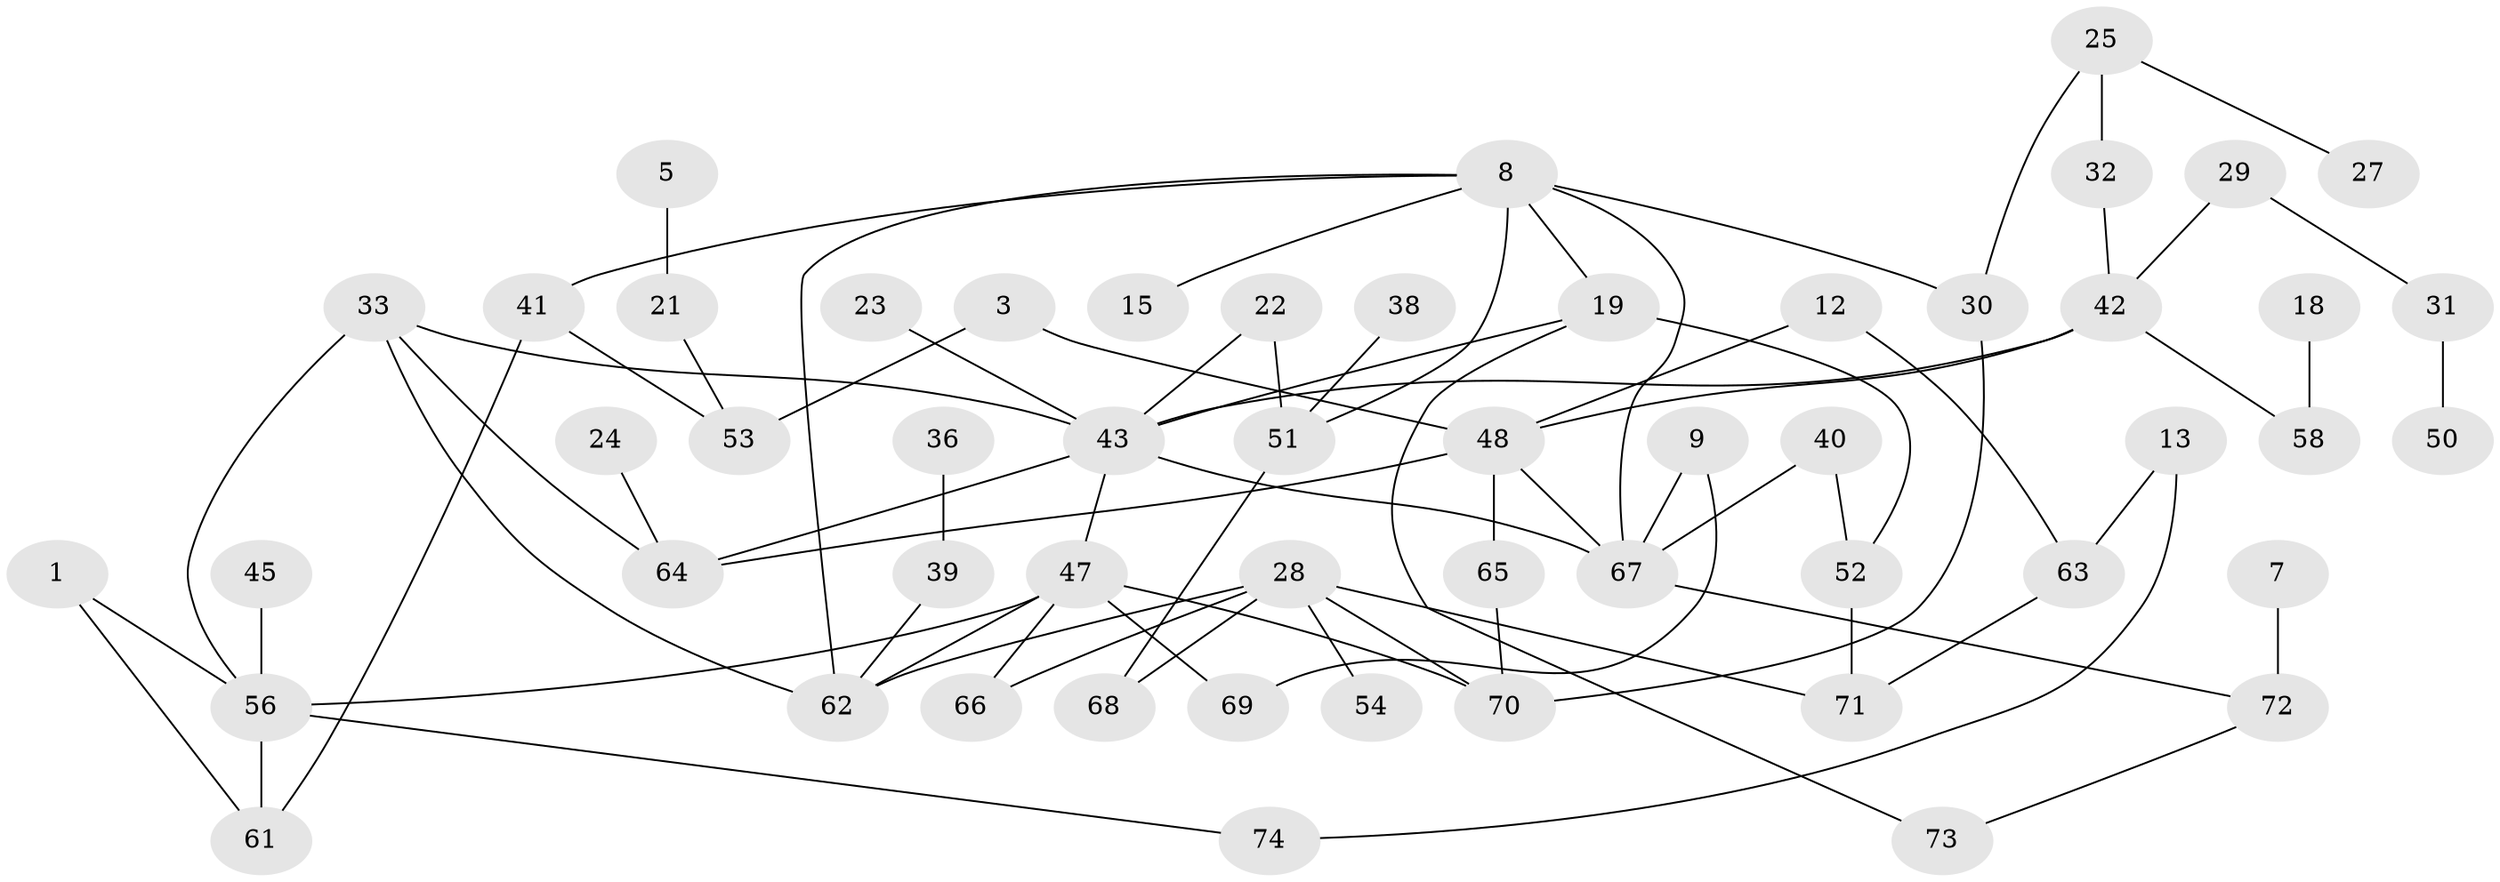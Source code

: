 // original degree distribution, {2: 0.3197278911564626, 0: 0.1292517006802721, 7: 0.013605442176870748, 5: 0.027210884353741496, 3: 0.1360544217687075, 1: 0.23129251700680273, 4: 0.1360544217687075, 6: 0.006802721088435374}
// Generated by graph-tools (version 1.1) at 2025/00/03/09/25 03:00:50]
// undirected, 54 vertices, 76 edges
graph export_dot {
graph [start="1"]
  node [color=gray90,style=filled];
  1;
  3;
  5;
  7;
  8;
  9;
  12;
  13;
  15;
  18;
  19;
  21;
  22;
  23;
  24;
  25;
  27;
  28;
  29;
  30;
  31;
  32;
  33;
  36;
  38;
  39;
  40;
  41;
  42;
  43;
  45;
  47;
  48;
  50;
  51;
  52;
  53;
  54;
  56;
  58;
  61;
  62;
  63;
  64;
  65;
  66;
  67;
  68;
  69;
  70;
  71;
  72;
  73;
  74;
  1 -- 56 [weight=1.0];
  1 -- 61 [weight=1.0];
  3 -- 48 [weight=1.0];
  3 -- 53 [weight=1.0];
  5 -- 21 [weight=1.0];
  7 -- 72 [weight=1.0];
  8 -- 15 [weight=1.0];
  8 -- 19 [weight=1.0];
  8 -- 30 [weight=1.0];
  8 -- 41 [weight=1.0];
  8 -- 51 [weight=1.0];
  8 -- 62 [weight=1.0];
  8 -- 67 [weight=1.0];
  9 -- 67 [weight=1.0];
  9 -- 69 [weight=1.0];
  12 -- 48 [weight=1.0];
  12 -- 63 [weight=1.0];
  13 -- 63 [weight=1.0];
  13 -- 74 [weight=1.0];
  18 -- 58 [weight=1.0];
  19 -- 43 [weight=1.0];
  19 -- 52 [weight=1.0];
  19 -- 73 [weight=1.0];
  21 -- 53 [weight=1.0];
  22 -- 43 [weight=1.0];
  22 -- 51 [weight=1.0];
  23 -- 43 [weight=1.0];
  24 -- 64 [weight=1.0];
  25 -- 27 [weight=1.0];
  25 -- 30 [weight=1.0];
  25 -- 32 [weight=1.0];
  28 -- 54 [weight=1.0];
  28 -- 62 [weight=1.0];
  28 -- 66 [weight=1.0];
  28 -- 68 [weight=1.0];
  28 -- 70 [weight=2.0];
  28 -- 71 [weight=1.0];
  29 -- 31 [weight=1.0];
  29 -- 42 [weight=1.0];
  30 -- 70 [weight=1.0];
  31 -- 50 [weight=1.0];
  32 -- 42 [weight=1.0];
  33 -- 43 [weight=1.0];
  33 -- 56 [weight=1.0];
  33 -- 62 [weight=1.0];
  33 -- 64 [weight=1.0];
  36 -- 39 [weight=1.0];
  38 -- 51 [weight=1.0];
  39 -- 62 [weight=1.0];
  40 -- 52 [weight=1.0];
  40 -- 67 [weight=1.0];
  41 -- 53 [weight=1.0];
  41 -- 61 [weight=1.0];
  42 -- 43 [weight=1.0];
  42 -- 48 [weight=1.0];
  42 -- 58 [weight=1.0];
  43 -- 47 [weight=1.0];
  43 -- 64 [weight=1.0];
  43 -- 67 [weight=1.0];
  45 -- 56 [weight=1.0];
  47 -- 56 [weight=1.0];
  47 -- 62 [weight=1.0];
  47 -- 66 [weight=1.0];
  47 -- 69 [weight=1.0];
  47 -- 70 [weight=1.0];
  48 -- 64 [weight=1.0];
  48 -- 65 [weight=1.0];
  48 -- 67 [weight=1.0];
  51 -- 68 [weight=1.0];
  52 -- 71 [weight=1.0];
  56 -- 61 [weight=1.0];
  56 -- 74 [weight=1.0];
  63 -- 71 [weight=1.0];
  65 -- 70 [weight=1.0];
  67 -- 72 [weight=1.0];
  72 -- 73 [weight=1.0];
}
